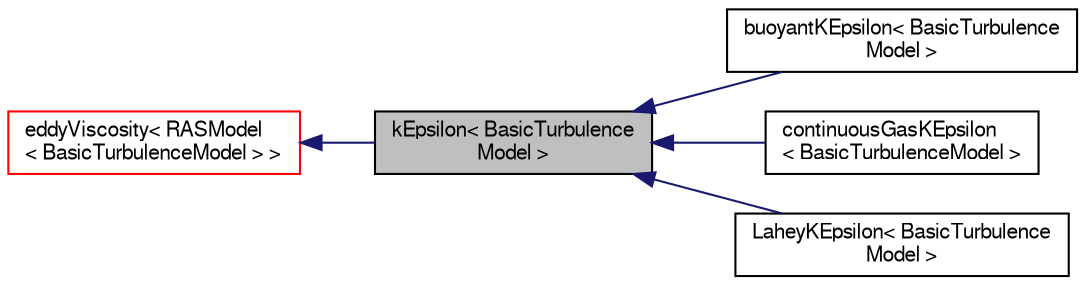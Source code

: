digraph "kEpsilon&lt; BasicTurbulenceModel &gt;"
{
  bgcolor="transparent";
  edge [fontname="FreeSans",fontsize="10",labelfontname="FreeSans",labelfontsize="10"];
  node [fontname="FreeSans",fontsize="10",shape=record];
  rankdir="LR";
  Node0 [label="kEpsilon\< BasicTurbulence\lModel \>",height=0.2,width=0.4,color="black", fillcolor="grey75", style="filled", fontcolor="black"];
  Node1 -> Node0 [dir="back",color="midnightblue",fontsize="10",style="solid",fontname="FreeSans"];
  Node1 [label="eddyViscosity\< RASModel\l\< BasicTurbulenceModel \> \>",height=0.2,width=0.4,color="red",URL="$a31198.html"];
  Node0 -> Node5 [dir="back",color="midnightblue",fontsize="10",style="solid",fontname="FreeSans"];
  Node5 [label="buoyantKEpsilon\< BasicTurbulence\lModel \>",height=0.2,width=0.4,color="black",URL="$a31154.html",tooltip="k-epsilon model for the gas-phase in a two-phase system supporting phase-inversion. "];
  Node0 -> Node6 [dir="back",color="midnightblue",fontsize="10",style="solid",fontname="FreeSans"];
  Node6 [label="continuousGasKEpsilon\l\< BasicTurbulenceModel \>",height=0.2,width=0.4,color="black",URL="$a31182.html",tooltip="k-epsilon model for the gas-phase in a two-phase system supporting phase-inversion. "];
  Node0 -> Node7 [dir="back",color="midnightblue",fontsize="10",style="solid",fontname="FreeSans"];
  Node7 [label="LaheyKEpsilon\< BasicTurbulence\lModel \>",height=0.2,width=0.4,color="black",URL="$a31186.html",tooltip="Continuous-phase k-epsilon model including bubble-generated turbulence. "];
}
